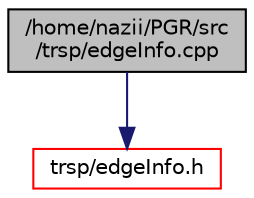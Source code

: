 digraph "/home/nazii/PGR/src/trsp/edgeInfo.cpp"
{
  edge [fontname="Helvetica",fontsize="10",labelfontname="Helvetica",labelfontsize="10"];
  node [fontname="Helvetica",fontsize="10",shape=record];
  Node0 [label="/home/nazii/PGR/src\l/trsp/edgeInfo.cpp",height=0.2,width=0.4,color="black", fillcolor="grey75", style="filled", fontcolor="black"];
  Node0 -> Node1 [color="midnightblue",fontsize="10",style="solid",fontname="Helvetica"];
  Node1 [label="trsp/edgeInfo.h",height=0.2,width=0.4,color="red", fillcolor="white", style="filled",URL="$edgeInfo_8h.html"];
}
